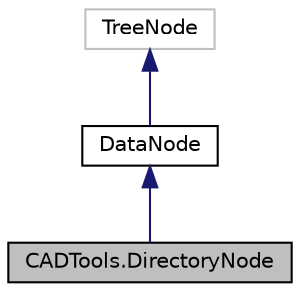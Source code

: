digraph "CADTools.DirectoryNode"
{
  edge [fontname="Helvetica",fontsize="10",labelfontname="Helvetica",labelfontsize="10"];
  node [fontname="Helvetica",fontsize="10",shape=record];
  Node3 [label="CADTools.DirectoryNode",height=0.2,width=0.4,color="black", fillcolor="grey75", style="filled", fontcolor="black"];
  Node4 -> Node3 [dir="back",color="midnightblue",fontsize="10",style="solid"];
  Node4 [label="DataNode",height=0.2,width=0.4,color="black", fillcolor="white", style="filled",URL="$class_c_a_d_tools_1_1_data_node.html"];
  Node5 -> Node4 [dir="back",color="midnightblue",fontsize="10",style="solid"];
  Node5 [label="TreeNode",height=0.2,width=0.4,color="grey75", fillcolor="white", style="filled"];
}
